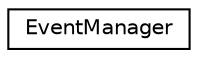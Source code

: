 digraph "Graphical Class Hierarchy"
{
  edge [fontname="Helvetica",fontsize="10",labelfontname="Helvetica",labelfontsize="10"];
  node [fontname="Helvetica",fontsize="10",shape=record];
  rankdir="LR";
  Node0 [label="EventManager",height=0.2,width=0.4,color="black", fillcolor="white", style="filled",URL="$classEventManager.html"];
}
